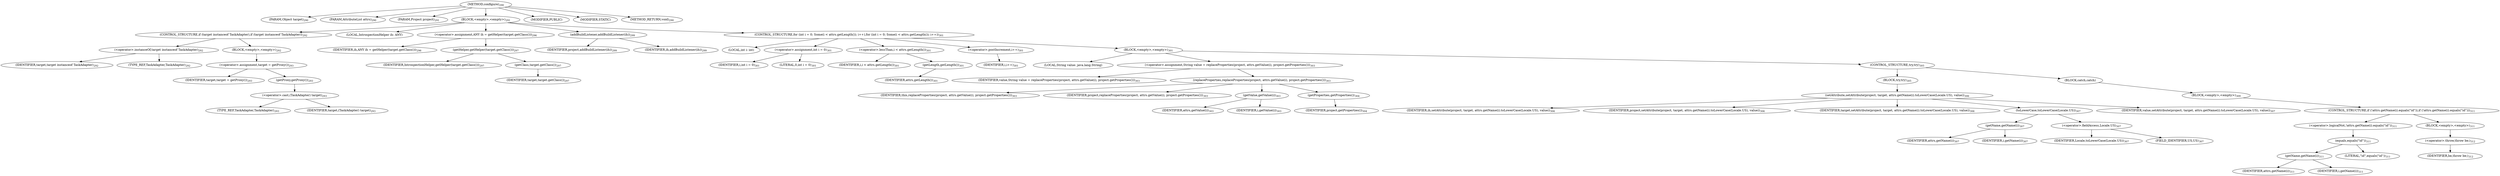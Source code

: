 digraph "configure" {  
"335" [label = <(METHOD,configure)<SUB>290</SUB>> ]
"336" [label = <(PARAM,Object target)<SUB>290</SUB>> ]
"337" [label = <(PARAM,AttributeList attrs)<SUB>290</SUB>> ]
"338" [label = <(PARAM,Project project)<SUB>291</SUB>> ]
"339" [label = <(BLOCK,&lt;empty&gt;,&lt;empty&gt;)<SUB>291</SUB>> ]
"340" [label = <(CONTROL_STRUCTURE,if (target instanceof TaskAdapter),if (target instanceof TaskAdapter))<SUB>292</SUB>> ]
"341" [label = <(&lt;operator&gt;.instanceOf,target instanceof TaskAdapter)<SUB>292</SUB>> ]
"342" [label = <(IDENTIFIER,target,target instanceof TaskAdapter)<SUB>292</SUB>> ]
"343" [label = <(TYPE_REF,TaskAdapter,TaskAdapter)<SUB>292</SUB>> ]
"344" [label = <(BLOCK,&lt;empty&gt;,&lt;empty&gt;)<SUB>292</SUB>> ]
"345" [label = <(&lt;operator&gt;.assignment,target = getProxy())<SUB>293</SUB>> ]
"346" [label = <(IDENTIFIER,target,target = getProxy())<SUB>293</SUB>> ]
"347" [label = <(getProxy,getProxy())<SUB>293</SUB>> ]
"348" [label = <(&lt;operator&gt;.cast,(TaskAdapter) target)<SUB>293</SUB>> ]
"349" [label = <(TYPE_REF,TaskAdapter,TaskAdapter)<SUB>293</SUB>> ]
"350" [label = <(IDENTIFIER,target,(TaskAdapter) target)<SUB>293</SUB>> ]
"351" [label = <(LOCAL,IntrospectionHelper ih: ANY)> ]
"352" [label = <(&lt;operator&gt;.assignment,ANY ih = getHelper(target.getClass()))<SUB>296</SUB>> ]
"353" [label = <(IDENTIFIER,ih,ANY ih = getHelper(target.getClass()))<SUB>296</SUB>> ]
"354" [label = <(getHelper,getHelper(target.getClass()))<SUB>297</SUB>> ]
"355" [label = <(IDENTIFIER,IntrospectionHelper,getHelper(target.getClass()))<SUB>297</SUB>> ]
"356" [label = <(getClass,target.getClass())<SUB>297</SUB>> ]
"357" [label = <(IDENTIFIER,target,target.getClass())<SUB>297</SUB>> ]
"358" [label = <(addBuildListener,addBuildListener(ih))<SUB>299</SUB>> ]
"359" [label = <(IDENTIFIER,project,addBuildListener(ih))<SUB>299</SUB>> ]
"360" [label = <(IDENTIFIER,ih,addBuildListener(ih))<SUB>299</SUB>> ]
"361" [label = <(CONTROL_STRUCTURE,for (int i = 0; Some(i &lt; attrs.getLength()); i++),for (int i = 0; Some(i &lt; attrs.getLength()); i++))<SUB>301</SUB>> ]
"362" [label = <(LOCAL,int i: int)> ]
"363" [label = <(&lt;operator&gt;.assignment,int i = 0)<SUB>301</SUB>> ]
"364" [label = <(IDENTIFIER,i,int i = 0)<SUB>301</SUB>> ]
"365" [label = <(LITERAL,0,int i = 0)<SUB>301</SUB>> ]
"366" [label = <(&lt;operator&gt;.lessThan,i &lt; attrs.getLength())<SUB>301</SUB>> ]
"367" [label = <(IDENTIFIER,i,i &lt; attrs.getLength())<SUB>301</SUB>> ]
"368" [label = <(getLength,getLength())<SUB>301</SUB>> ]
"369" [label = <(IDENTIFIER,attrs,getLength())<SUB>301</SUB>> ]
"370" [label = <(&lt;operator&gt;.postIncrement,i++)<SUB>301</SUB>> ]
"371" [label = <(IDENTIFIER,i,i++)<SUB>301</SUB>> ]
"372" [label = <(BLOCK,&lt;empty&gt;,&lt;empty&gt;)<SUB>301</SUB>> ]
"373" [label = <(LOCAL,String value: java.lang.String)> ]
"374" [label = <(&lt;operator&gt;.assignment,String value = replaceProperties(project, attrs.getValue(i), project.getProperties()))<SUB>303</SUB>> ]
"375" [label = <(IDENTIFIER,value,String value = replaceProperties(project, attrs.getValue(i), project.getProperties()))<SUB>303</SUB>> ]
"376" [label = <(replaceProperties,replaceProperties(project, attrs.getValue(i), project.getProperties()))<SUB>303</SUB>> ]
"377" [label = <(IDENTIFIER,this,replaceProperties(project, attrs.getValue(i), project.getProperties()))<SUB>303</SUB>> ]
"378" [label = <(IDENTIFIER,project,replaceProperties(project, attrs.getValue(i), project.getProperties()))<SUB>303</SUB>> ]
"379" [label = <(getValue,getValue(i))<SUB>303</SUB>> ]
"380" [label = <(IDENTIFIER,attrs,getValue(i))<SUB>303</SUB>> ]
"381" [label = <(IDENTIFIER,i,getValue(i))<SUB>303</SUB>> ]
"382" [label = <(getProperties,getProperties())<SUB>304</SUB>> ]
"383" [label = <(IDENTIFIER,project,getProperties())<SUB>304</SUB>> ]
"384" [label = <(CONTROL_STRUCTURE,try,try)<SUB>305</SUB>> ]
"385" [label = <(BLOCK,try,try)<SUB>305</SUB>> ]
"386" [label = <(setAttribute,setAttribute(project, target, attrs.getName(i).toLowerCase(Locale.US), value))<SUB>306</SUB>> ]
"387" [label = <(IDENTIFIER,ih,setAttribute(project, target, attrs.getName(i).toLowerCase(Locale.US), value))<SUB>306</SUB>> ]
"388" [label = <(IDENTIFIER,project,setAttribute(project, target, attrs.getName(i).toLowerCase(Locale.US), value))<SUB>306</SUB>> ]
"389" [label = <(IDENTIFIER,target,setAttribute(project, target, attrs.getName(i).toLowerCase(Locale.US), value))<SUB>306</SUB>> ]
"390" [label = <(toLowerCase,toLowerCase(Locale.US))<SUB>307</SUB>> ]
"391" [label = <(getName,getName(i))<SUB>307</SUB>> ]
"392" [label = <(IDENTIFIER,attrs,getName(i))<SUB>307</SUB>> ]
"393" [label = <(IDENTIFIER,i,getName(i))<SUB>307</SUB>> ]
"394" [label = <(&lt;operator&gt;.fieldAccess,Locale.US)<SUB>307</SUB>> ]
"395" [label = <(IDENTIFIER,Locale,toLowerCase(Locale.US))<SUB>307</SUB>> ]
"396" [label = <(FIELD_IDENTIFIER,US,US)<SUB>307</SUB>> ]
"397" [label = <(IDENTIFIER,value,setAttribute(project, target, attrs.getName(i).toLowerCase(Locale.US), value))<SUB>307</SUB>> ]
"398" [label = <(BLOCK,catch,catch)> ]
"399" [label = <(BLOCK,&lt;empty&gt;,&lt;empty&gt;)<SUB>309</SUB>> ]
"400" [label = <(CONTROL_STRUCTURE,if (!attrs.getName(i).equals(&quot;id&quot;)),if (!attrs.getName(i).equals(&quot;id&quot;)))<SUB>311</SUB>> ]
"401" [label = <(&lt;operator&gt;.logicalNot,!attrs.getName(i).equals(&quot;id&quot;))<SUB>311</SUB>> ]
"402" [label = <(equals,equals(&quot;id&quot;))<SUB>311</SUB>> ]
"403" [label = <(getName,getName(i))<SUB>311</SUB>> ]
"404" [label = <(IDENTIFIER,attrs,getName(i))<SUB>311</SUB>> ]
"405" [label = <(IDENTIFIER,i,getName(i))<SUB>311</SUB>> ]
"406" [label = <(LITERAL,&quot;id&quot;,equals(&quot;id&quot;))<SUB>311</SUB>> ]
"407" [label = <(BLOCK,&lt;empty&gt;,&lt;empty&gt;)<SUB>311</SUB>> ]
"408" [label = <(&lt;operator&gt;.throw,throw be;)<SUB>312</SUB>> ]
"409" [label = <(IDENTIFIER,be,throw be;)<SUB>312</SUB>> ]
"410" [label = <(MODIFIER,PUBLIC)> ]
"411" [label = <(MODIFIER,STATIC)> ]
"412" [label = <(METHOD_RETURN,void)<SUB>290</SUB>> ]
  "335" -> "336" 
  "335" -> "337" 
  "335" -> "338" 
  "335" -> "339" 
  "335" -> "410" 
  "335" -> "411" 
  "335" -> "412" 
  "339" -> "340" 
  "339" -> "351" 
  "339" -> "352" 
  "339" -> "358" 
  "339" -> "361" 
  "340" -> "341" 
  "340" -> "344" 
  "341" -> "342" 
  "341" -> "343" 
  "344" -> "345" 
  "345" -> "346" 
  "345" -> "347" 
  "347" -> "348" 
  "348" -> "349" 
  "348" -> "350" 
  "352" -> "353" 
  "352" -> "354" 
  "354" -> "355" 
  "354" -> "356" 
  "356" -> "357" 
  "358" -> "359" 
  "358" -> "360" 
  "361" -> "362" 
  "361" -> "363" 
  "361" -> "366" 
  "361" -> "370" 
  "361" -> "372" 
  "363" -> "364" 
  "363" -> "365" 
  "366" -> "367" 
  "366" -> "368" 
  "368" -> "369" 
  "370" -> "371" 
  "372" -> "373" 
  "372" -> "374" 
  "372" -> "384" 
  "374" -> "375" 
  "374" -> "376" 
  "376" -> "377" 
  "376" -> "378" 
  "376" -> "379" 
  "376" -> "382" 
  "379" -> "380" 
  "379" -> "381" 
  "382" -> "383" 
  "384" -> "385" 
  "384" -> "398" 
  "385" -> "386" 
  "386" -> "387" 
  "386" -> "388" 
  "386" -> "389" 
  "386" -> "390" 
  "386" -> "397" 
  "390" -> "391" 
  "390" -> "394" 
  "391" -> "392" 
  "391" -> "393" 
  "394" -> "395" 
  "394" -> "396" 
  "398" -> "399" 
  "399" -> "400" 
  "400" -> "401" 
  "400" -> "407" 
  "401" -> "402" 
  "402" -> "403" 
  "402" -> "406" 
  "403" -> "404" 
  "403" -> "405" 
  "407" -> "408" 
  "408" -> "409" 
}
